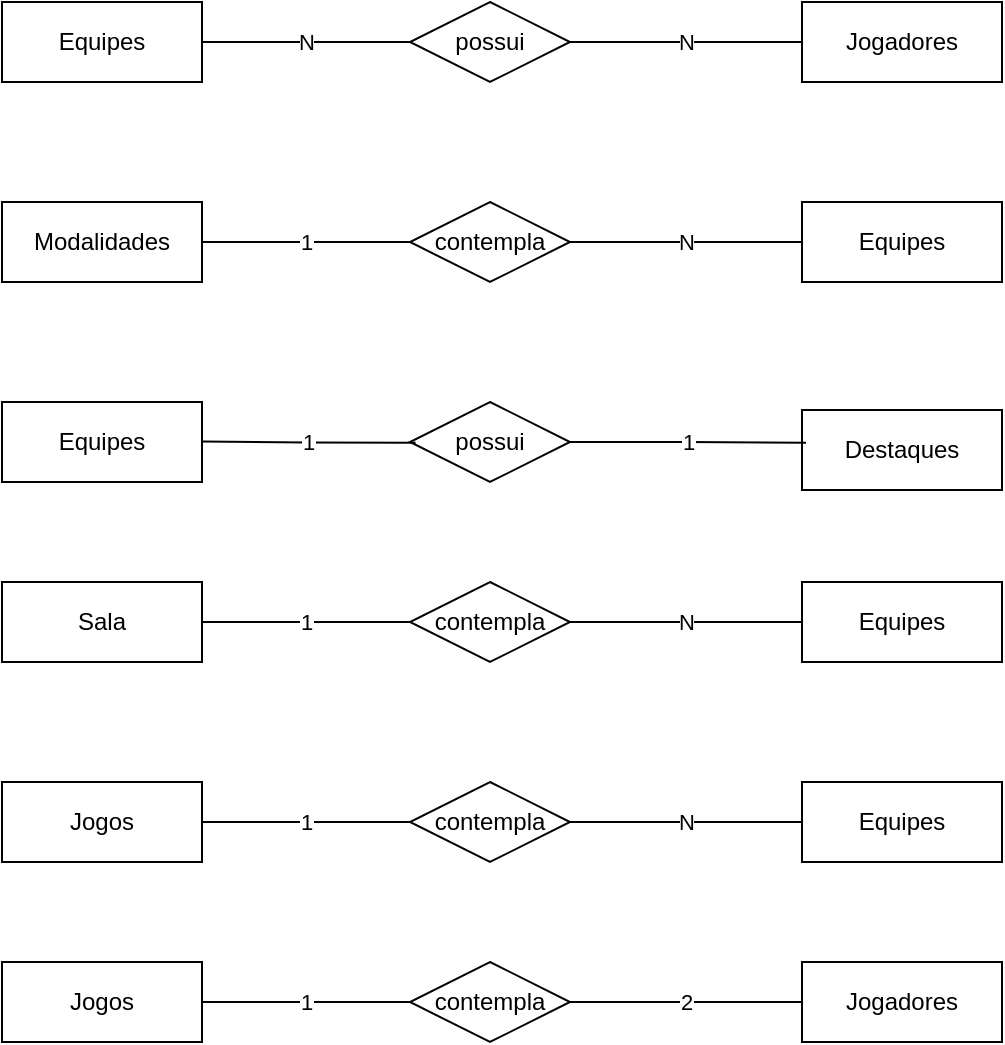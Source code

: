 <mxfile version="24.7.16">
  <diagram name="Página-1" id="0SLm4KieCMm--DKtDdQR">
    <mxGraphModel dx="1195" dy="650" grid="1" gridSize="10" guides="1" tooltips="1" connect="1" arrows="1" fold="1" page="1" pageScale="1" pageWidth="827" pageHeight="1169" math="0" shadow="0">
      <root>
        <mxCell id="0" />
        <mxCell id="1" parent="0" />
        <mxCell id="_1mQkPGVkv_sSPL9zqfF-2" value="Jogadores" style="whiteSpace=wrap;html=1;align=center;" vertex="1" parent="1">
          <mxGeometry x="550" y="90" width="100" height="40" as="geometry" />
        </mxCell>
        <mxCell id="_1mQkPGVkv_sSPL9zqfF-3" value="Modalidades" style="whiteSpace=wrap;html=1;align=center;" vertex="1" parent="1">
          <mxGeometry x="150" y="190" width="100" height="40" as="geometry" />
        </mxCell>
        <mxCell id="_1mQkPGVkv_sSPL9zqfF-4" value="Destaques" style="whiteSpace=wrap;html=1;align=center;" vertex="1" parent="1">
          <mxGeometry x="550" y="294" width="100" height="40" as="geometry" />
        </mxCell>
        <mxCell id="_1mQkPGVkv_sSPL9zqfF-5" value="Equipes" style="whiteSpace=wrap;html=1;align=center;" vertex="1" parent="1">
          <mxGeometry x="150" y="90" width="100" height="40" as="geometry" />
        </mxCell>
        <mxCell id="_1mQkPGVkv_sSPL9zqfF-7" value="N" style="edgeStyle=orthogonalEdgeStyle;rounded=0;orthogonalLoop=1;jettySize=auto;html=1;exitX=1;exitY=0.5;exitDx=0;exitDy=0;entryX=0;entryY=0.5;entryDx=0;entryDy=0;endArrow=none;endFill=0;" edge="1" parent="1" source="_1mQkPGVkv_sSPL9zqfF-6" target="_1mQkPGVkv_sSPL9zqfF-2">
          <mxGeometry relative="1" as="geometry" />
        </mxCell>
        <mxCell id="_1mQkPGVkv_sSPL9zqfF-6" value="possui" style="shape=rhombus;perimeter=rhombusPerimeter;whiteSpace=wrap;html=1;align=center;" vertex="1" parent="1">
          <mxGeometry x="354" y="90" width="80" height="40" as="geometry" />
        </mxCell>
        <mxCell id="_1mQkPGVkv_sSPL9zqfF-8" value="N" style="edgeStyle=orthogonalEdgeStyle;rounded=0;orthogonalLoop=1;jettySize=auto;html=1;exitX=1;exitY=0.5;exitDx=0;exitDy=0;endArrow=none;endFill=0;entryX=0;entryY=0.5;entryDx=0;entryDy=0;" edge="1" parent="1" source="_1mQkPGVkv_sSPL9zqfF-5" target="_1mQkPGVkv_sSPL9zqfF-6">
          <mxGeometry relative="1" as="geometry">
            <mxPoint x="444" y="120" as="sourcePoint" />
            <mxPoint x="340" y="140" as="targetPoint" />
          </mxGeometry>
        </mxCell>
        <mxCell id="_1mQkPGVkv_sSPL9zqfF-9" value="Equipes" style="whiteSpace=wrap;html=1;align=center;" vertex="1" parent="1">
          <mxGeometry x="550" y="190" width="100" height="40" as="geometry" />
        </mxCell>
        <mxCell id="_1mQkPGVkv_sSPL9zqfF-10" value="contempla" style="shape=rhombus;perimeter=rhombusPerimeter;whiteSpace=wrap;html=1;align=center;" vertex="1" parent="1">
          <mxGeometry x="354" y="190" width="80" height="40" as="geometry" />
        </mxCell>
        <mxCell id="_1mQkPGVkv_sSPL9zqfF-11" value="1" style="edgeStyle=orthogonalEdgeStyle;rounded=0;orthogonalLoop=1;jettySize=auto;html=1;exitX=1;exitY=0.5;exitDx=0;exitDy=0;endArrow=none;endFill=0;entryX=0;entryY=0.5;entryDx=0;entryDy=0;" edge="1" parent="1" source="_1mQkPGVkv_sSPL9zqfF-3" target="_1mQkPGVkv_sSPL9zqfF-10">
          <mxGeometry relative="1" as="geometry">
            <mxPoint x="260" y="120" as="sourcePoint" />
            <mxPoint x="340" y="230" as="targetPoint" />
          </mxGeometry>
        </mxCell>
        <mxCell id="_1mQkPGVkv_sSPL9zqfF-13" value="N" style="edgeStyle=orthogonalEdgeStyle;rounded=0;orthogonalLoop=1;jettySize=auto;html=1;exitX=1;exitY=0.5;exitDx=0;exitDy=0;entryX=0;entryY=0.5;entryDx=0;entryDy=0;endArrow=none;endFill=0;" edge="1" parent="1" source="_1mQkPGVkv_sSPL9zqfF-10" target="_1mQkPGVkv_sSPL9zqfF-9">
          <mxGeometry relative="1" as="geometry">
            <mxPoint x="444" y="120" as="sourcePoint" />
            <mxPoint x="550" y="120" as="targetPoint" />
          </mxGeometry>
        </mxCell>
        <mxCell id="_1mQkPGVkv_sSPL9zqfF-14" value="Equipes" style="whiteSpace=wrap;html=1;align=center;" vertex="1" parent="1">
          <mxGeometry x="150" y="290" width="100" height="40" as="geometry" />
        </mxCell>
        <mxCell id="_1mQkPGVkv_sSPL9zqfF-15" value="possui" style="shape=rhombus;perimeter=rhombusPerimeter;whiteSpace=wrap;html=1;align=center;" vertex="1" parent="1">
          <mxGeometry x="354" y="290" width="80" height="40" as="geometry" />
        </mxCell>
        <mxCell id="_1mQkPGVkv_sSPL9zqfF-16" value="1" style="edgeStyle=orthogonalEdgeStyle;rounded=0;orthogonalLoop=1;jettySize=auto;html=1;exitX=1;exitY=0.5;exitDx=0;exitDy=0;entryX=0.02;entryY=0.41;entryDx=0;entryDy=0;endArrow=none;endFill=0;entryPerimeter=0;" edge="1" parent="1" source="_1mQkPGVkv_sSPL9zqfF-15" target="_1mQkPGVkv_sSPL9zqfF-4">
          <mxGeometry relative="1" as="geometry">
            <mxPoint x="440" y="260" as="sourcePoint" />
            <mxPoint x="556" y="260" as="targetPoint" />
          </mxGeometry>
        </mxCell>
        <mxCell id="_1mQkPGVkv_sSPL9zqfF-17" value="1" style="edgeStyle=orthogonalEdgeStyle;rounded=0;orthogonalLoop=1;jettySize=auto;html=1;exitX=1;exitY=0.5;exitDx=0;exitDy=0;endArrow=none;endFill=0;entryX=0.035;entryY=0.51;entryDx=0;entryDy=0;entryPerimeter=0;" edge="1" parent="1" target="_1mQkPGVkv_sSPL9zqfF-15">
          <mxGeometry relative="1" as="geometry">
            <mxPoint x="250" y="309.8" as="sourcePoint" />
            <mxPoint x="340" y="320" as="targetPoint" />
          </mxGeometry>
        </mxCell>
        <mxCell id="_1mQkPGVkv_sSPL9zqfF-20" value="Sala" style="whiteSpace=wrap;html=1;align=center;" vertex="1" parent="1">
          <mxGeometry x="150" y="380" width="100" height="40" as="geometry" />
        </mxCell>
        <mxCell id="_1mQkPGVkv_sSPL9zqfF-21" value="Equipes" style="whiteSpace=wrap;html=1;align=center;" vertex="1" parent="1">
          <mxGeometry x="550" y="380" width="100" height="40" as="geometry" />
        </mxCell>
        <mxCell id="_1mQkPGVkv_sSPL9zqfF-22" value="contempla" style="shape=rhombus;perimeter=rhombusPerimeter;whiteSpace=wrap;html=1;align=center;" vertex="1" parent="1">
          <mxGeometry x="354" y="380" width="80" height="40" as="geometry" />
        </mxCell>
        <mxCell id="_1mQkPGVkv_sSPL9zqfF-23" value="1" style="edgeStyle=orthogonalEdgeStyle;rounded=0;orthogonalLoop=1;jettySize=auto;html=1;exitX=1;exitY=0.5;exitDx=0;exitDy=0;endArrow=none;endFill=0;entryX=0;entryY=0.5;entryDx=0;entryDy=0;" edge="1" source="_1mQkPGVkv_sSPL9zqfF-20" target="_1mQkPGVkv_sSPL9zqfF-22" parent="1">
          <mxGeometry relative="1" as="geometry">
            <mxPoint x="260" y="310" as="sourcePoint" />
            <mxPoint x="340" y="420" as="targetPoint" />
          </mxGeometry>
        </mxCell>
        <mxCell id="_1mQkPGVkv_sSPL9zqfF-24" value="N" style="edgeStyle=orthogonalEdgeStyle;rounded=0;orthogonalLoop=1;jettySize=auto;html=1;exitX=1;exitY=0.5;exitDx=0;exitDy=0;entryX=0;entryY=0.5;entryDx=0;entryDy=0;endArrow=none;endFill=0;" edge="1" source="_1mQkPGVkv_sSPL9zqfF-22" target="_1mQkPGVkv_sSPL9zqfF-21" parent="1">
          <mxGeometry relative="1" as="geometry">
            <mxPoint x="444" y="310" as="sourcePoint" />
            <mxPoint x="550" y="310" as="targetPoint" />
          </mxGeometry>
        </mxCell>
        <mxCell id="_1mQkPGVkv_sSPL9zqfF-27" value="Jogos" style="whiteSpace=wrap;html=1;align=center;" vertex="1" parent="1">
          <mxGeometry x="150" y="480" width="100" height="40" as="geometry" />
        </mxCell>
        <mxCell id="_1mQkPGVkv_sSPL9zqfF-28" value="Equipes" style="whiteSpace=wrap;html=1;align=center;" vertex="1" parent="1">
          <mxGeometry x="550" y="480" width="100" height="40" as="geometry" />
        </mxCell>
        <mxCell id="_1mQkPGVkv_sSPL9zqfF-29" value="contempla" style="shape=rhombus;perimeter=rhombusPerimeter;whiteSpace=wrap;html=1;align=center;" vertex="1" parent="1">
          <mxGeometry x="354" y="480" width="80" height="40" as="geometry" />
        </mxCell>
        <mxCell id="_1mQkPGVkv_sSPL9zqfF-30" value="1" style="edgeStyle=orthogonalEdgeStyle;rounded=0;orthogonalLoop=1;jettySize=auto;html=1;exitX=1;exitY=0.5;exitDx=0;exitDy=0;endArrow=none;endFill=0;entryX=0;entryY=0.5;entryDx=0;entryDy=0;" edge="1" source="_1mQkPGVkv_sSPL9zqfF-27" target="_1mQkPGVkv_sSPL9zqfF-29" parent="1">
          <mxGeometry relative="1" as="geometry">
            <mxPoint x="260" y="410" as="sourcePoint" />
            <mxPoint x="340" y="520" as="targetPoint" />
          </mxGeometry>
        </mxCell>
        <mxCell id="_1mQkPGVkv_sSPL9zqfF-31" value="N" style="edgeStyle=orthogonalEdgeStyle;rounded=0;orthogonalLoop=1;jettySize=auto;html=1;exitX=1;exitY=0.5;exitDx=0;exitDy=0;entryX=0;entryY=0.5;entryDx=0;entryDy=0;endArrow=none;endFill=0;" edge="1" source="_1mQkPGVkv_sSPL9zqfF-29" target="_1mQkPGVkv_sSPL9zqfF-28" parent="1">
          <mxGeometry relative="1" as="geometry">
            <mxPoint x="444" y="410" as="sourcePoint" />
            <mxPoint x="550" y="410" as="targetPoint" />
          </mxGeometry>
        </mxCell>
        <mxCell id="_1mQkPGVkv_sSPL9zqfF-32" value="Jogos" style="whiteSpace=wrap;html=1;align=center;" vertex="1" parent="1">
          <mxGeometry x="150" y="570" width="100" height="40" as="geometry" />
        </mxCell>
        <mxCell id="_1mQkPGVkv_sSPL9zqfF-33" value="Jogadores" style="whiteSpace=wrap;html=1;align=center;" vertex="1" parent="1">
          <mxGeometry x="550" y="570" width="100" height="40" as="geometry" />
        </mxCell>
        <mxCell id="_1mQkPGVkv_sSPL9zqfF-34" value="contempla" style="shape=rhombus;perimeter=rhombusPerimeter;whiteSpace=wrap;html=1;align=center;" vertex="1" parent="1">
          <mxGeometry x="354" y="570" width="80" height="40" as="geometry" />
        </mxCell>
        <mxCell id="_1mQkPGVkv_sSPL9zqfF-35" value="1" style="edgeStyle=orthogonalEdgeStyle;rounded=0;orthogonalLoop=1;jettySize=auto;html=1;exitX=1;exitY=0.5;exitDx=0;exitDy=0;endArrow=none;endFill=0;entryX=0;entryY=0.5;entryDx=0;entryDy=0;" edge="1" source="_1mQkPGVkv_sSPL9zqfF-32" target="_1mQkPGVkv_sSPL9zqfF-34" parent="1">
          <mxGeometry relative="1" as="geometry">
            <mxPoint x="260" y="500" as="sourcePoint" />
            <mxPoint x="340" y="610" as="targetPoint" />
          </mxGeometry>
        </mxCell>
        <mxCell id="_1mQkPGVkv_sSPL9zqfF-36" value="2" style="edgeStyle=orthogonalEdgeStyle;rounded=0;orthogonalLoop=1;jettySize=auto;html=1;exitX=1;exitY=0.5;exitDx=0;exitDy=0;entryX=0;entryY=0.5;entryDx=0;entryDy=0;endArrow=none;endFill=0;" edge="1" source="_1mQkPGVkv_sSPL9zqfF-34" target="_1mQkPGVkv_sSPL9zqfF-33" parent="1">
          <mxGeometry relative="1" as="geometry">
            <mxPoint x="444" y="500" as="sourcePoint" />
            <mxPoint x="550" y="500" as="targetPoint" />
          </mxGeometry>
        </mxCell>
      </root>
    </mxGraphModel>
  </diagram>
</mxfile>
